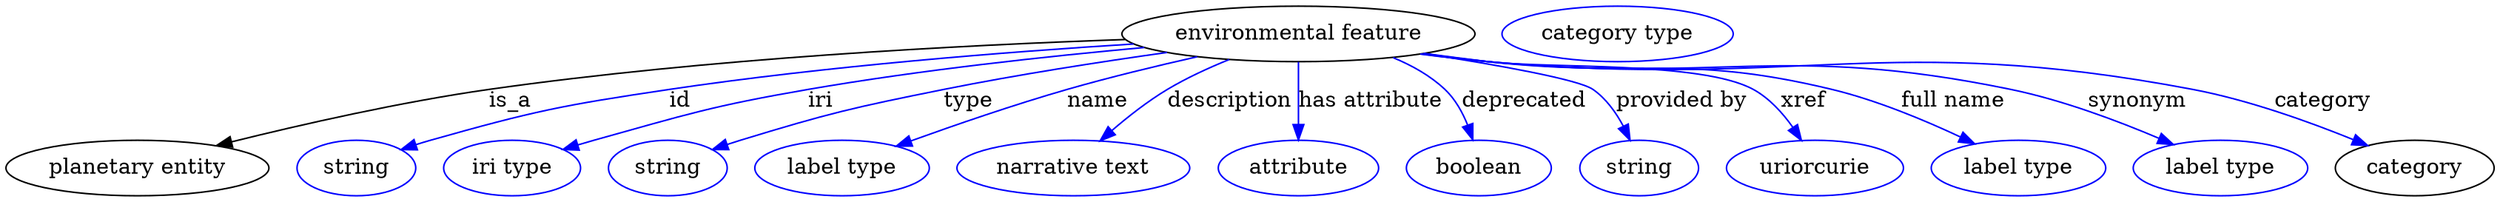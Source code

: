 digraph {
	graph [bb="0,0,1610.5,123"];
	node [label="\N"];
	"environmental feature"	[height=0.5,
		label="environmental feature",
		pos="835.14,105",
		width=3.1775];
	"planetary entity"	[height=0.5,
		pos="85.142,18",
		width=2.3651];
	"environmental feature" -> "planetary entity"	[label=is_a,
		lp="326.14,61.5",
		pos="e,136.13,32.531 722.92,101.35 616.67,97.7 452.91,89.097 312.14,69 255.2,60.87 191.29,46.292 145.83,34.967"];
	id	[color=blue,
		height=0.5,
		label=string,
		pos="226.14,18",
		width=1.0652];
	"environmental feature" -> id	[color=blue,
		label=id,
		lp="436.14,61.5",
		pos="e,255.14,29.954 728.29,98.411 646.17,93.241 530.08,84.037 429.14,69 359.48,58.622 341.93,55.131 274.14,36 271.04,35.124 267.84,34.151 \
264.64,33.129",
		style=solid];
	iri	[color=blue,
		height=0.5,
		label="iri type",
		pos="327.14,18",
		width=1.2277];
	"environmental feature" -> iri	[color=blue,
		label=iri,
		lp="526.14,61.5",
		pos="e,360.45,29.879 735.1,96.216 672.48,90.539 590.27,81.617 518.14,69 456.45,58.208 441.49,52.747 381.14,36 377.57,35.009 373.88,33.941 \
370.18,32.84",
		style=solid];
	type	[color=blue,
		height=0.5,
		label=string,
		pos="428.14,18",
		width=1.0652];
	"environmental feature" -> type	[color=blue,
		label=type,
		lp="622.14,61.5",
		pos="e,457.07,29.979 749.98,92.948 706.72,86.839 653.45,78.551 606.14,69 547.29,57.118 532.56,53.566 475.14,36 472.38,35.155 469.54,34.243 \
466.7,33.294",
		style=solid];
	name	[color=blue,
		height=0.5,
		label="label type",
		pos="541.14,18",
		width=1.5707];
	"environmental feature" -> name	[color=blue,
		label=name,
		lp="706.14,61.5",
		pos="e,576.28,32.237 769.86,90.172 743.68,84.236 713.33,76.858 686.14,69 652.16,59.177 614.4,46.086 585.94,35.763",
		style=solid];
	description	[color=blue,
		height=0.5,
		label="narrative text",
		pos="691.14,18",
		width=2.0943];
	"environmental feature" -> description	[color=blue,
		label=description,
		lp="791.64,61.5",
		pos="e,708.19,35.594 790.76,88.408 777.61,83.026 763.44,76.45 751.14,69 738.67,61.441 726.08,51.405 715.68,42.309",
		style=solid];
	"has attribute"	[color=blue,
		height=0.5,
		label=attribute,
		pos="836.14,18",
		width=1.4443];
	"environmental feature" -> "has attribute"	[color=blue,
		label="has attribute",
		lp="883.14,61.5",
		pos="e,835.94,36.175 835.34,86.799 835.48,75.163 835.67,59.548 835.82,46.237",
		style=solid];
	deprecated	[color=blue,
		height=0.5,
		label=boolean,
		pos="953.14,18",
		width=1.2999];
	"environmental feature" -> deprecated	[color=blue,
		label=deprecated,
		lp="981.64,61.5",
		pos="e,948.86,36.321 895.94,89.675 908.3,84.66 920.46,77.95 930.14,69 936.9,62.752 941.83,54.128 945.35,45.8",
		style=solid];
	"provided by"	[color=blue,
		height=0.5,
		label=string,
		pos="1056.1,18",
		width=1.0652];
	"environmental feature" -> "provided by"	[color=blue,
		label="provided by",
		lp="1083.6,61.5",
		pos="e,1050.2,36.006 916.55,92.276 964.19,84.858 1016.8,75.479 1026.1,69 1034.6,63.158 1041,54.106 1045.8,45.3",
		style=solid];
	xref	[color=blue,
		height=0.5,
		label=uriorcurie,
		pos="1170.1,18",
		width=1.5887];
	"environmental feature" -> xref	[color=blue,
		label=xref,
		lp="1162.6,61.5",
		pos="e,1161.4,35.897 916.8,92.328 930.59,90.468 944.77,88.624 958.14,87 996.29,82.369 1096.4,87.43 1130.1,69 1140.5,63.344 1149.1,53.788 \
1155.7,44.537",
		style=solid];
	"full name"	[color=blue,
		height=0.5,
		label="label type",
		pos="1302.1,18",
		width=1.5707];
	"environmental feature" -> "full name"	[color=blue,
		label="full name",
		lp="1259.6,61.5",
		pos="e,1273.7,33.749 915.78,92.188 929.88,90.313 944.43,88.5 958.14,87 1057,76.189 1084.5,92.268 1181.1,69 1210.1,62.034 1241.1,49.111 \
1264.5,38.148",
		style=solid];
	synonym	[color=blue,
		height=0.5,
		label="label type",
		pos="1433.1,18",
		width=1.5707];
	"environmental feature" -> synonym	[color=blue,
		label=synonym,
		lp="1379.1,61.5",
		pos="e,1402.6,33.24 914.76,91.999 929.17,90.11 944.09,88.342 958.14,87 1108.3,72.659 1149.4,99.371 1297.1,69 1330.5,62.145 1366.6,48.558 \
1393.2,37.276",
		style=solid];
	category	[height=0.5,
		pos="1559.1,18",
		width=1.4263];
	"environmental feature" -> category	[color=blue,
		label=category,
		lp="1499.6,61.5",
		pos="e,1528.7,32.534 914.08,91.925 928.7,90.02 943.86,88.265 958.14,87 1160.6,69.064 1215.4,106.75 1415.1,69 1451.3,62.164 1490.7,47.995 \
1519.1,36.48",
		style=solid];
	"named thing_category"	[color=blue,
		height=0.5,
		label="category type",
		pos="1042.1,105",
		width=2.0762];
}
